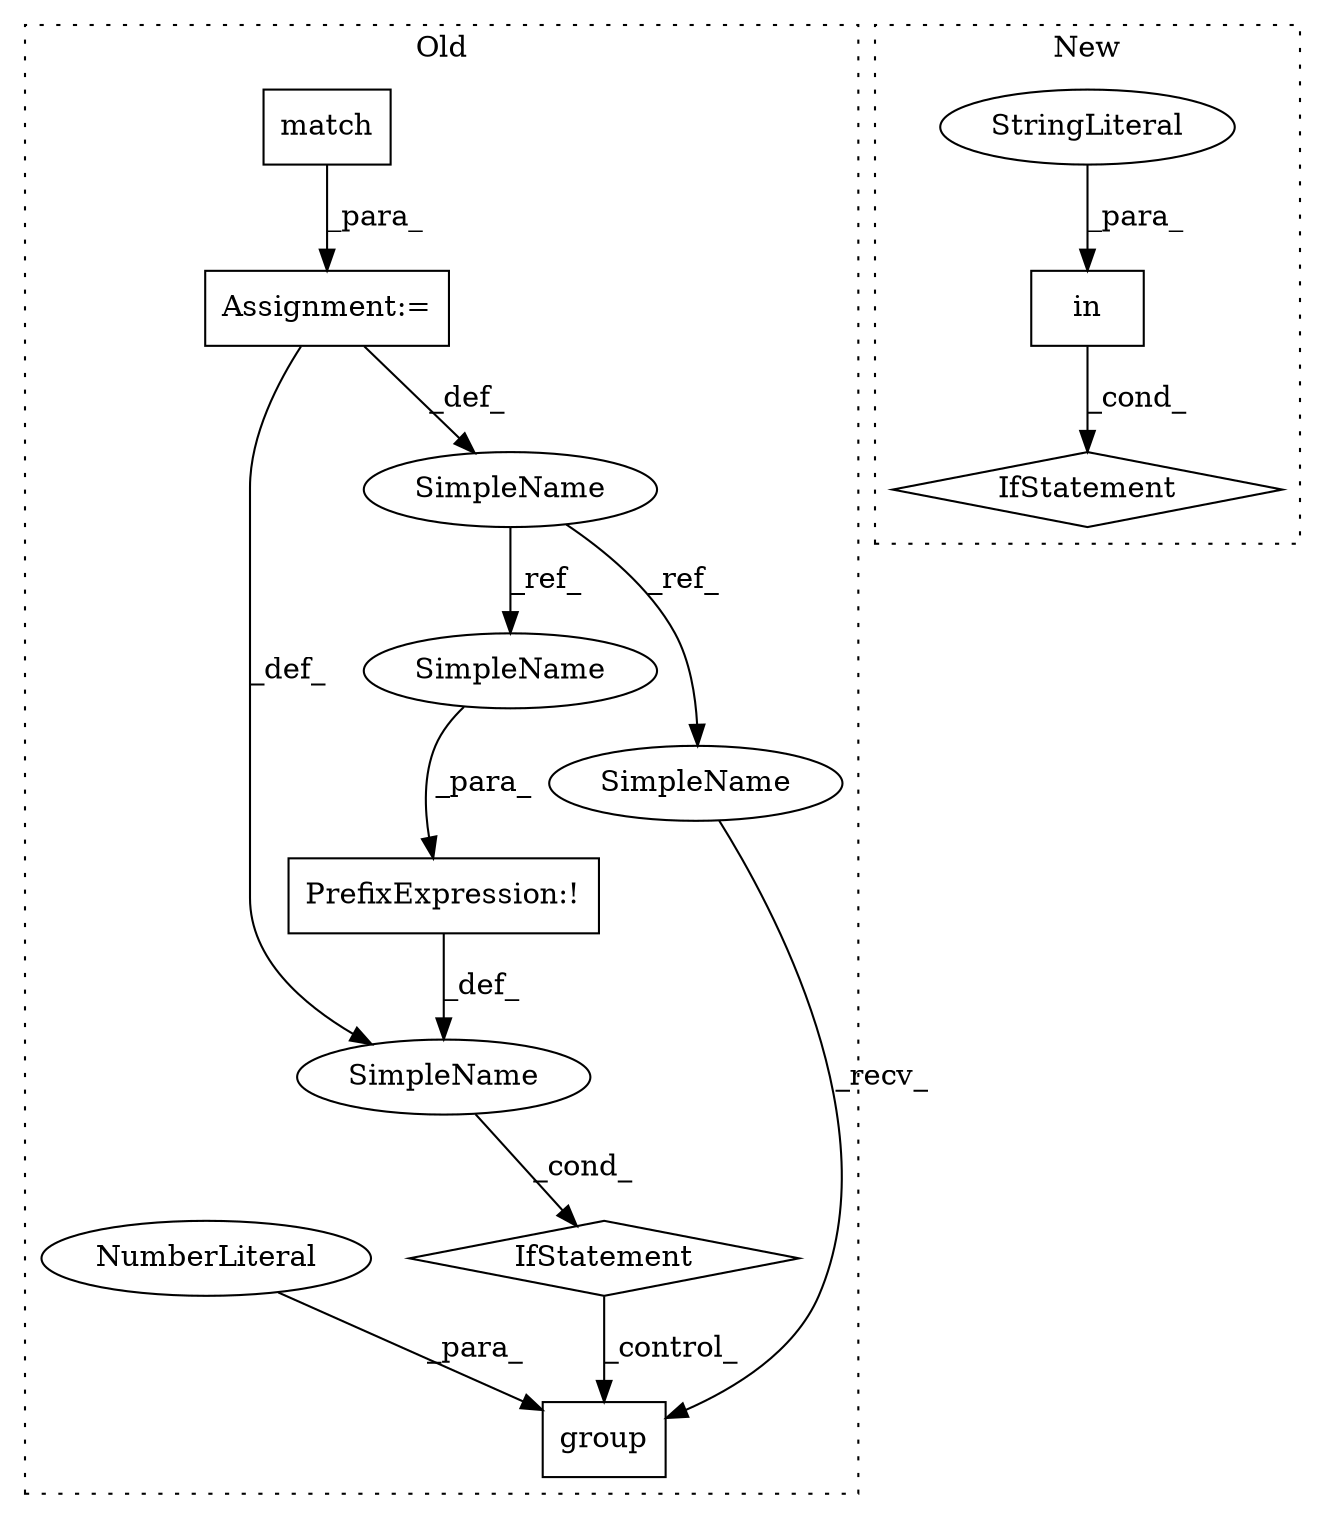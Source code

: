 digraph G {
subgraph cluster0 {
1 [label="match" a="32" s="8186,8206" l="6,1" shape="box"];
4 [label="IfStatement" a="25" s="8213,8223" l="4,2" shape="diamond"];
5 [label="group" a="32" s="8287,8294" l="6,1" shape="box"];
6 [label="PrefixExpression:!" a="38" s="8217" l="1" shape="box"];
7 [label="NumberLiteral" a="34" s="8293" l="1" shape="ellipse"];
8 [label="SimpleName" a="42" s="" l="" shape="ellipse"];
9 [label="SimpleName" a="42" s="8177" l="5" shape="ellipse"];
11 [label="Assignment:=" a="7" s="8182" l="1" shape="box"];
12 [label="SimpleName" a="42" s="8281" l="5" shape="ellipse"];
13 [label="SimpleName" a="42" s="8218" l="5" shape="ellipse"];
label = "Old";
style="dotted";
}
subgraph cluster1 {
2 [label="in" a="105" s="8263" l="12" shape="box"];
3 [label="IfStatement" a="25" s="8276" l="3" shape="diamond"];
10 [label="StringLiteral" a="45" s="8263" l="5" shape="ellipse"];
label = "New";
style="dotted";
}
1 -> 11 [label="_para_"];
2 -> 3 [label="_cond_"];
4 -> 5 [label="_control_"];
6 -> 8 [label="_def_"];
7 -> 5 [label="_para_"];
8 -> 4 [label="_cond_"];
9 -> 12 [label="_ref_"];
9 -> 13 [label="_ref_"];
10 -> 2 [label="_para_"];
11 -> 9 [label="_def_"];
11 -> 8 [label="_def_"];
12 -> 5 [label="_recv_"];
13 -> 6 [label="_para_"];
}